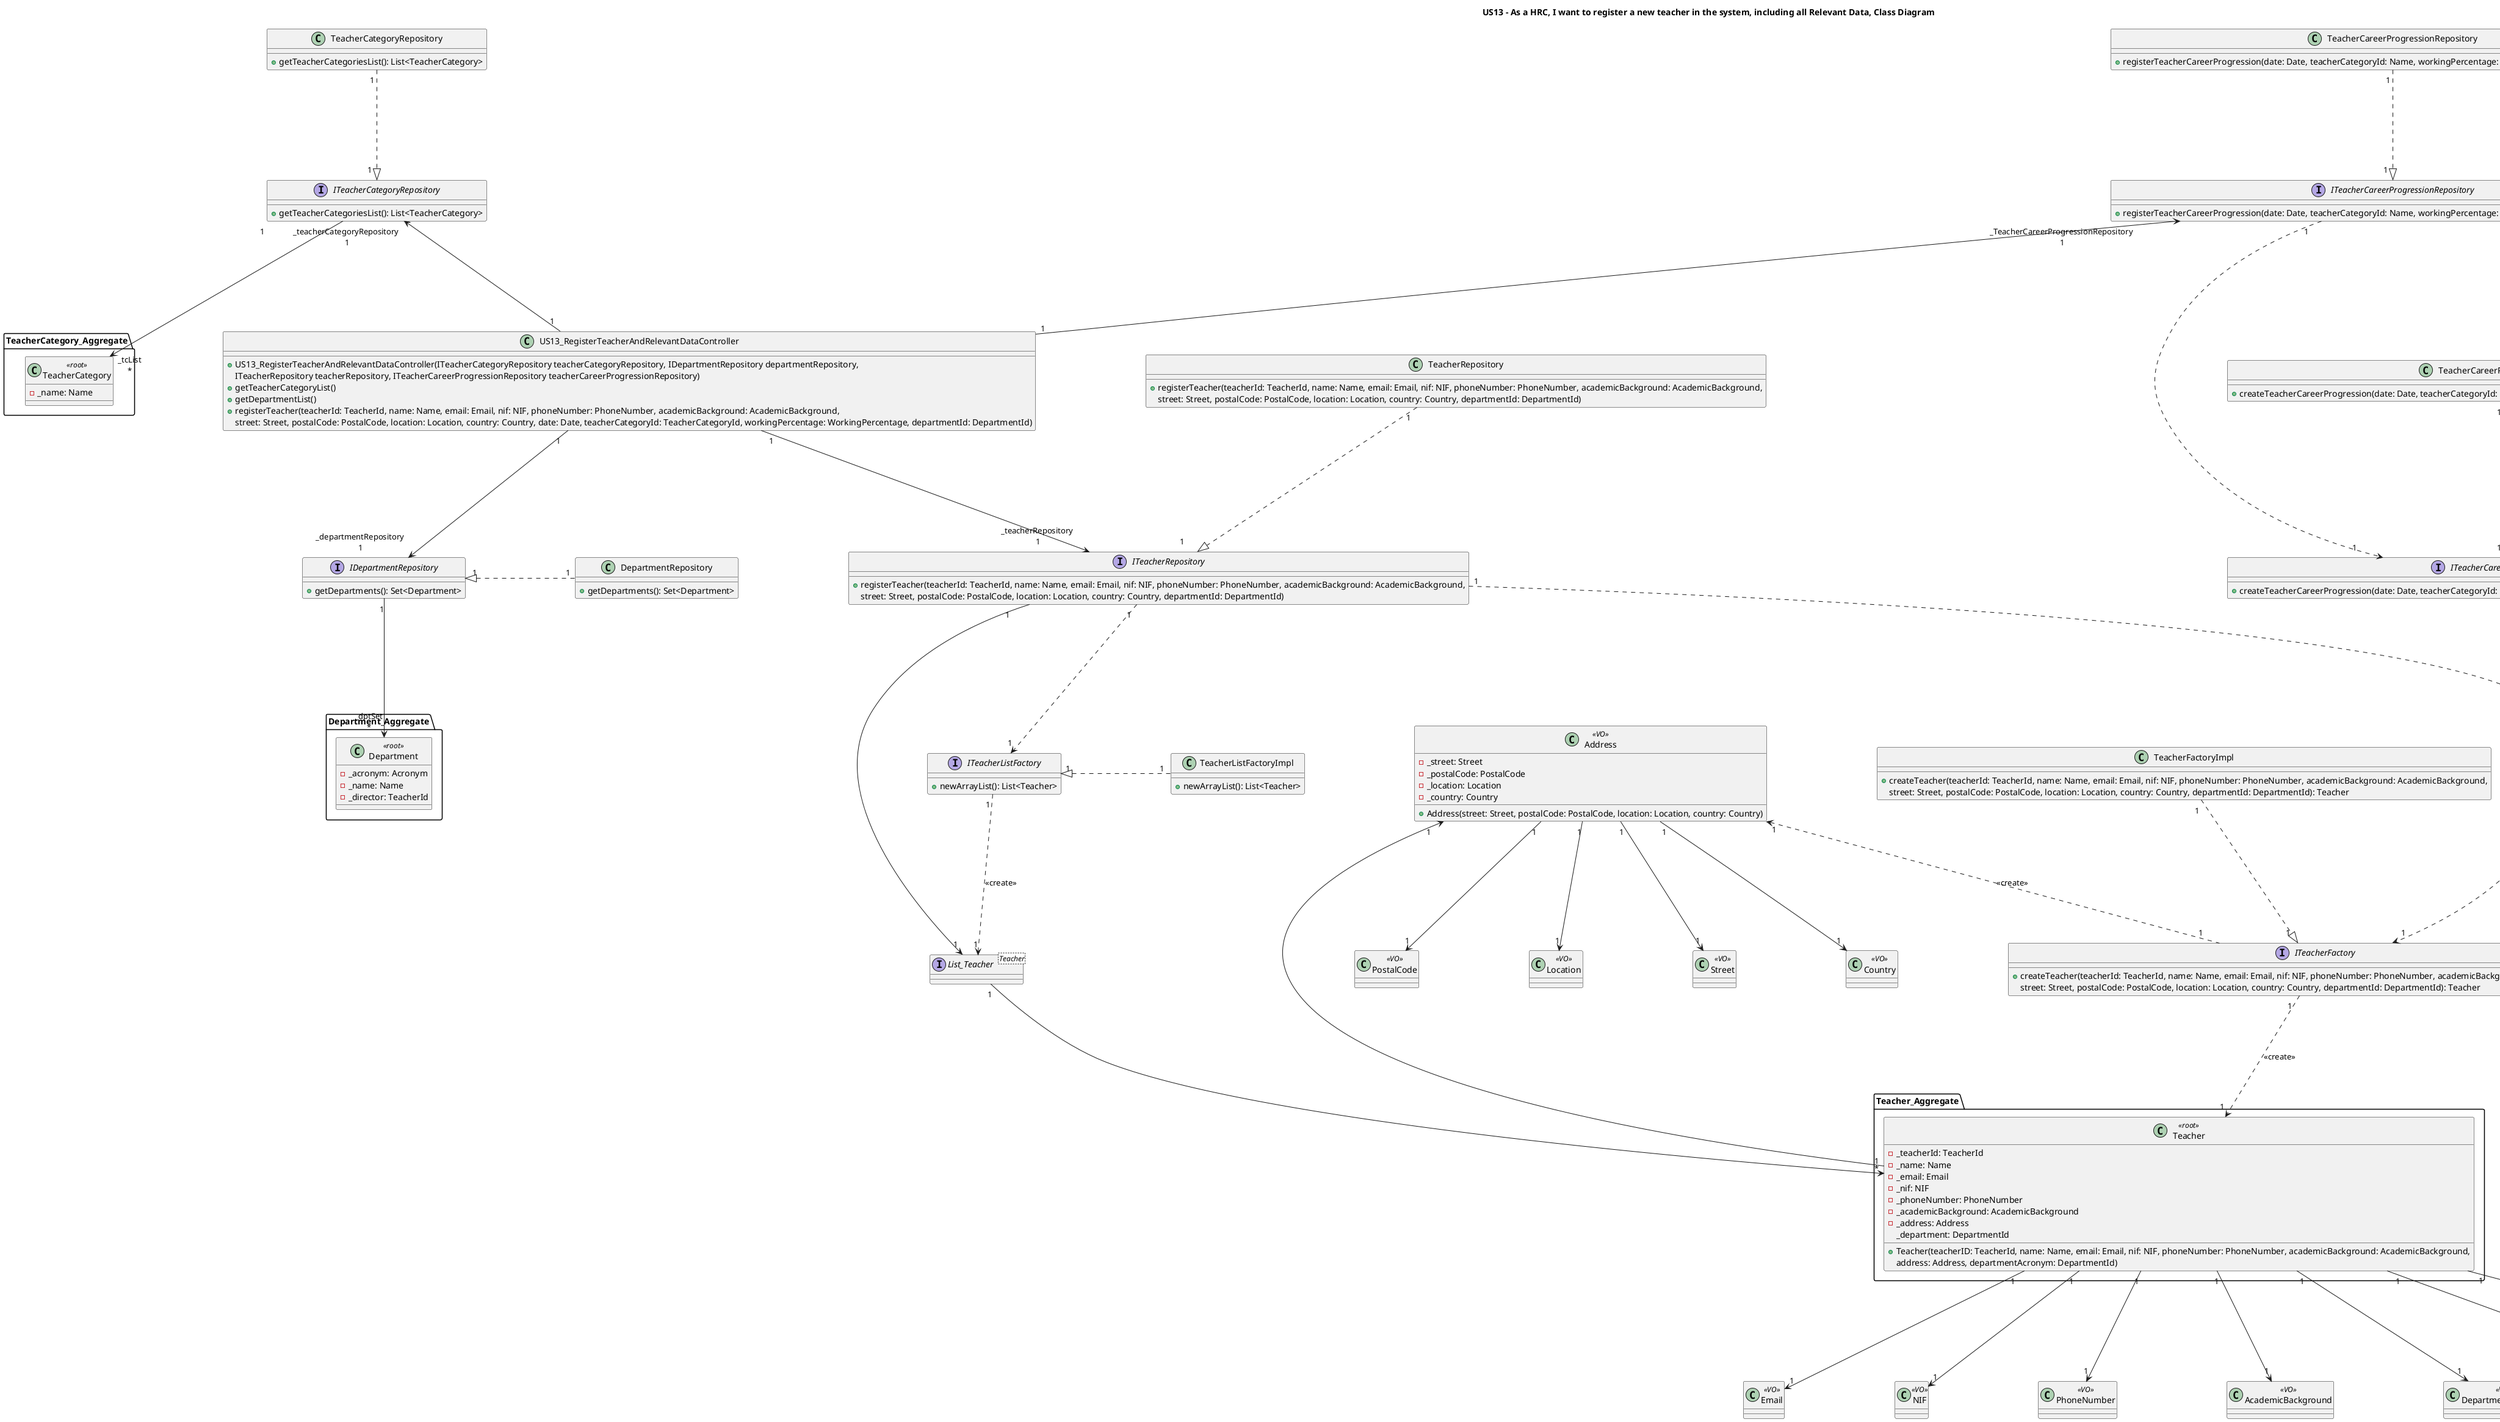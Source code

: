 @startuml
top to bottom direction
title US13 - As a HRC, I want to register a new teacher in the system, including all Relevant Data, Class Diagram
skinparam ranksep 180
skinparam nodesep 180

'--- Classes and interfaces ---

class US13_RegisterTeacherAndRelevantDataController {
    +US13_RegisterTeacherAndRelevantDataController(ITeacherCategoryRepository teacherCategoryRepository, IDepartmentRepository departmentRepository,
        ITeacherRepository teacherRepository, ITeacherCareerProgressionRepository teacherCareerProgressionRepository)
    +getTeacherCategoryList()
    +getDepartmentList()
    +registerTeacher(teacherId: TeacherId, name: Name, email: Email, nif: NIF, phoneNumber: PhoneNumber, academicBackground: AcademicBackground,
        street: Street, postalCode: PostalCode, location: Location, country: Country, date: Date, teacherCategoryId: TeacherCategoryId, workingPercentage: WorkingPercentage, departmentId: DepartmentId)
}

interface ITeacherCategoryRepository {
    +getTeacherCategoriesList(): List<TeacherCategory>
}

class TeacherCategoryRepository {
    +getTeacherCategoriesList(): List<TeacherCategory>
}

interface IDepartmentRepository {
    +getDepartments(): Set<Department>
}

class DepartmentRepository {
    +getDepartments(): Set<Department>
}

interface ITeacherRepository {
    +registerTeacher(teacherId: TeacherId, name: Name, email: Email, nif: NIF, phoneNumber: PhoneNumber, academicBackground: AcademicBackground,
        street: Street, postalCode: PostalCode, location: Location, country: Country, departmentId: DepartmentId)
}

class TeacherRepository {
    +registerTeacher(teacherId: TeacherId, name: Name, email: Email, nif: NIF, phoneNumber: PhoneNumber, academicBackground: AcademicBackground,
        street: Street, postalCode: PostalCode, location: Location, country: Country, departmentId: DepartmentId)
}

interface ITeacherFactory {
    +createTeacher(teacherId: TeacherId, name: Name, email: Email, nif: NIF, phoneNumber: PhoneNumber, academicBackground: AcademicBackground,
        street: Street, postalCode: PostalCode, location: Location, country: Country, departmentId: DepartmentId): Teacher
}

class TeacherFactoryImpl {
    +createTeacher(teacherId: TeacherId, name: Name, email: Email, nif: NIF, phoneNumber: PhoneNumber, academicBackground: AcademicBackground,
        street: Street, postalCode: PostalCode, location: Location, country: Country, departmentId: DepartmentId): Teacher
}

interface ITeacherListFactory {
    +newArrayList(): List<Teacher>
}

class TeacherListFactoryImpl {
    +newArrayList(): List<Teacher>
}

interface List_TeacherCareerProgression <TeacherCareerProgression> {
}

interface List_Teacher <Teacher> {
}

package Teacher_Aggregate {
    class Teacher <<root>> {
        -_teacherId: TeacherId
        -_name: Name
        -_email: Email
        -_nif: NIF
        -_phoneNumber: PhoneNumber
        -_academicBackground: AcademicBackground
        -_address: Address
        _department: DepartmentId
        +Teacher(teacherID: TeacherId, name: Name, email: Email, nif: NIF, phoneNumber: PhoneNumber, academicBackground: AcademicBackground,
            address: Address, departmentAcronym: DepartmentId)
     }
 }

interface ITeacherCareerProgressionRepository {
    +registerTeacherCareerProgression(date: Date, teacherCategoryId: Name, workingPercentage: WorkingPercentage, teacherId: TeacherId)
}

class TeacherCareerProgressionRepository {
    +registerTeacherCareerProgression(date: Date, teacherCategoryId: Name, workingPercentage: WorkingPercentage, teacherId: TeacherId)
}

interface ITeacherCareerProgressionFactory {
    +createTeacherCareerProgression(date: Date, teacherCategoryId: Name, workingPercentage: WorkingPercentage, teacherId: TeacherId)
}

class TeacherCareerProgressionFactoryImpl {
    +createTeacherCareerProgression(date: Date, teacherCategoryId: Name, workingPercentage: WorkingPercentage, teacherId: TeacherId)
}

package TeacherCareerProgression_Aggregate {
    class TeacherCareerProgression <<root>> {
        -_date: Date
        -_workingPercentage: WorkingPercentage
        +TeacherCareerProgression(date: Date, teacherCategoryId: Name, workingPercentage: WorkingPercentage, teacherId: TeacherId)
    }
}

interface ITeacherCareerProgressionListFactory {
    +newArrayList(): List<TeacherCareerProgression>
}

class TeacherCareerProgressionListFactory {
    +newArrayList(): List<TeacherCareerProgression>
}

package TeacherCategory_Aggregate {
    class TeacherCategory <<root>> {
    -_name: Name
    }
}

package Department_Aggregate {
    class Department <<root>> {
    -_acronym: Acronym
    -_name: Name
    -_director: TeacherId
    }
}

'--- VOs ---

class TeacherId <<VO>> {
}

class Name <<VO>> {
}

class Email <<VO>> {
}

class NIF <<VO>> {
}

class PhoneNumber <<VO>> {
}

class Street <<VO>> {
}

class PostalCode <<VO>> {
}

class Location <<VO>> {
}

class Country <<VO>> {
}

class AcademicBackground <<VO>> {
}

class WorkingPercentage <<VO>> {
}

class Date <<VO>> {
}

class DepartmentAcronym <<VO>> {
}

class Address <<VO>> {
-_street: Street
 -_postalCode: PostalCode
 -_location: Location
 -_country: Country
 +Address(street: Street, postalCode: PostalCode, location: Location, country: Country)
}

'--- Relations ---

US13_RegisterTeacherAndRelevantDataController "\n1" -u-> "_teacherCategoryRepository \n1" ITeacherCategoryRepository
TeacherCategoryRepository "1 " ..|> "1  " ITeacherCategoryRepository
ITeacherCategoryRepository "1\t\t" --> "_tcList\n*" TeacherCategory

US13_RegisterTeacherAndRelevantDataController "1 " --> "_departmentRepository \n1" IDepartmentRepository
DepartmentRepository "1" .l.|> " 1" IDepartmentRepository
IDepartmentRepository " 1" --> "_dptSet\n*" Department

US13_RegisterTeacherAndRelevantDataController "1" --> "_teacherRepository \n1" ITeacherRepository
TeacherRepository "1" ..|> "1         " ITeacherRepository
ITeacherRepository "1 " ..> "1 " ITeacherListFactory
ITeacherRepository "1" --> "1" List_Teacher
TeacherListFactoryImpl "1 " .l.|> "1 " ITeacherListFactory
ITeacherListFactory "1 " ..> "1" List_Teacher: <<create>>
List_Teacher "1 " --> "*" Teacher

ITeacherRepository "1" ..> "1" ITeacherFactory
TeacherFactoryImpl "1  " ..|> "1  " ITeacherFactory
ITeacherFactory "1" .u.> "1" Address: <<create>>
ITeacherFactory "1  " ..> "1  " Teacher: <<create>>

Teacher "1" --> "1" Address

US13_RegisterTeacherAndRelevantDataController "\n1" -u-> "_TeacherCareerProgressionRepository \n1" ITeacherCareerProgressionRepository
TeacherCareerProgressionRepository "1 " ..|> "1  " ITeacherCareerProgressionRepository
ITeacherCareerProgressionRepository "1" ..> "1" ITeacherCareerProgressionFactory
TeacherCareerProgressionFactoryImpl "1  " ..|> "1  " ITeacherCareerProgressionFactory
ITeacherCareerProgressionFactory "1   " ..> "1 " TeacherCareerProgression: <<create>>
ITeacherCareerProgressionRepository "1" ..> "1" ITeacherCareerProgressionListFactory
TeacherCareerProgressionListFactory "1" ..|> "1" ITeacherCareerProgressionListFactory
ITeacherCareerProgressionListFactory "1" ..> "1" List_TeacherCareerProgression: <<create>>
List_TeacherCareerProgression "1" --> "1..*\t\t" TeacherCareerProgression
ITeacherCareerProgressionRepository "1" --> "1" List_TeacherCareerProgression

'--- DTO Connections ---

Teacher "1" --> "1" TeacherId
Teacher "1" --> "1" Name
Teacher "1" --> "1" Email
Teacher "1" --> "1" NIF
Teacher "1" --> "1" PhoneNumber
Teacher "1" --> "1" AcademicBackground
Teacher "1" --> "1" DepartmentAcronym

Address "1" --> "1" Street
Address "1" --> "1" PostalCode
Address "1" --> "1" Location
Address "1" --> "1" Country

TeacherCareerProgression "1" --> "1" Date
TeacherCareerProgression "1" --> "1" Name
TeacherCareerProgression "1" --> "1" TeacherId
TeacherCareerProgression "1" --> "1" WorkingPercentage
@enduml
